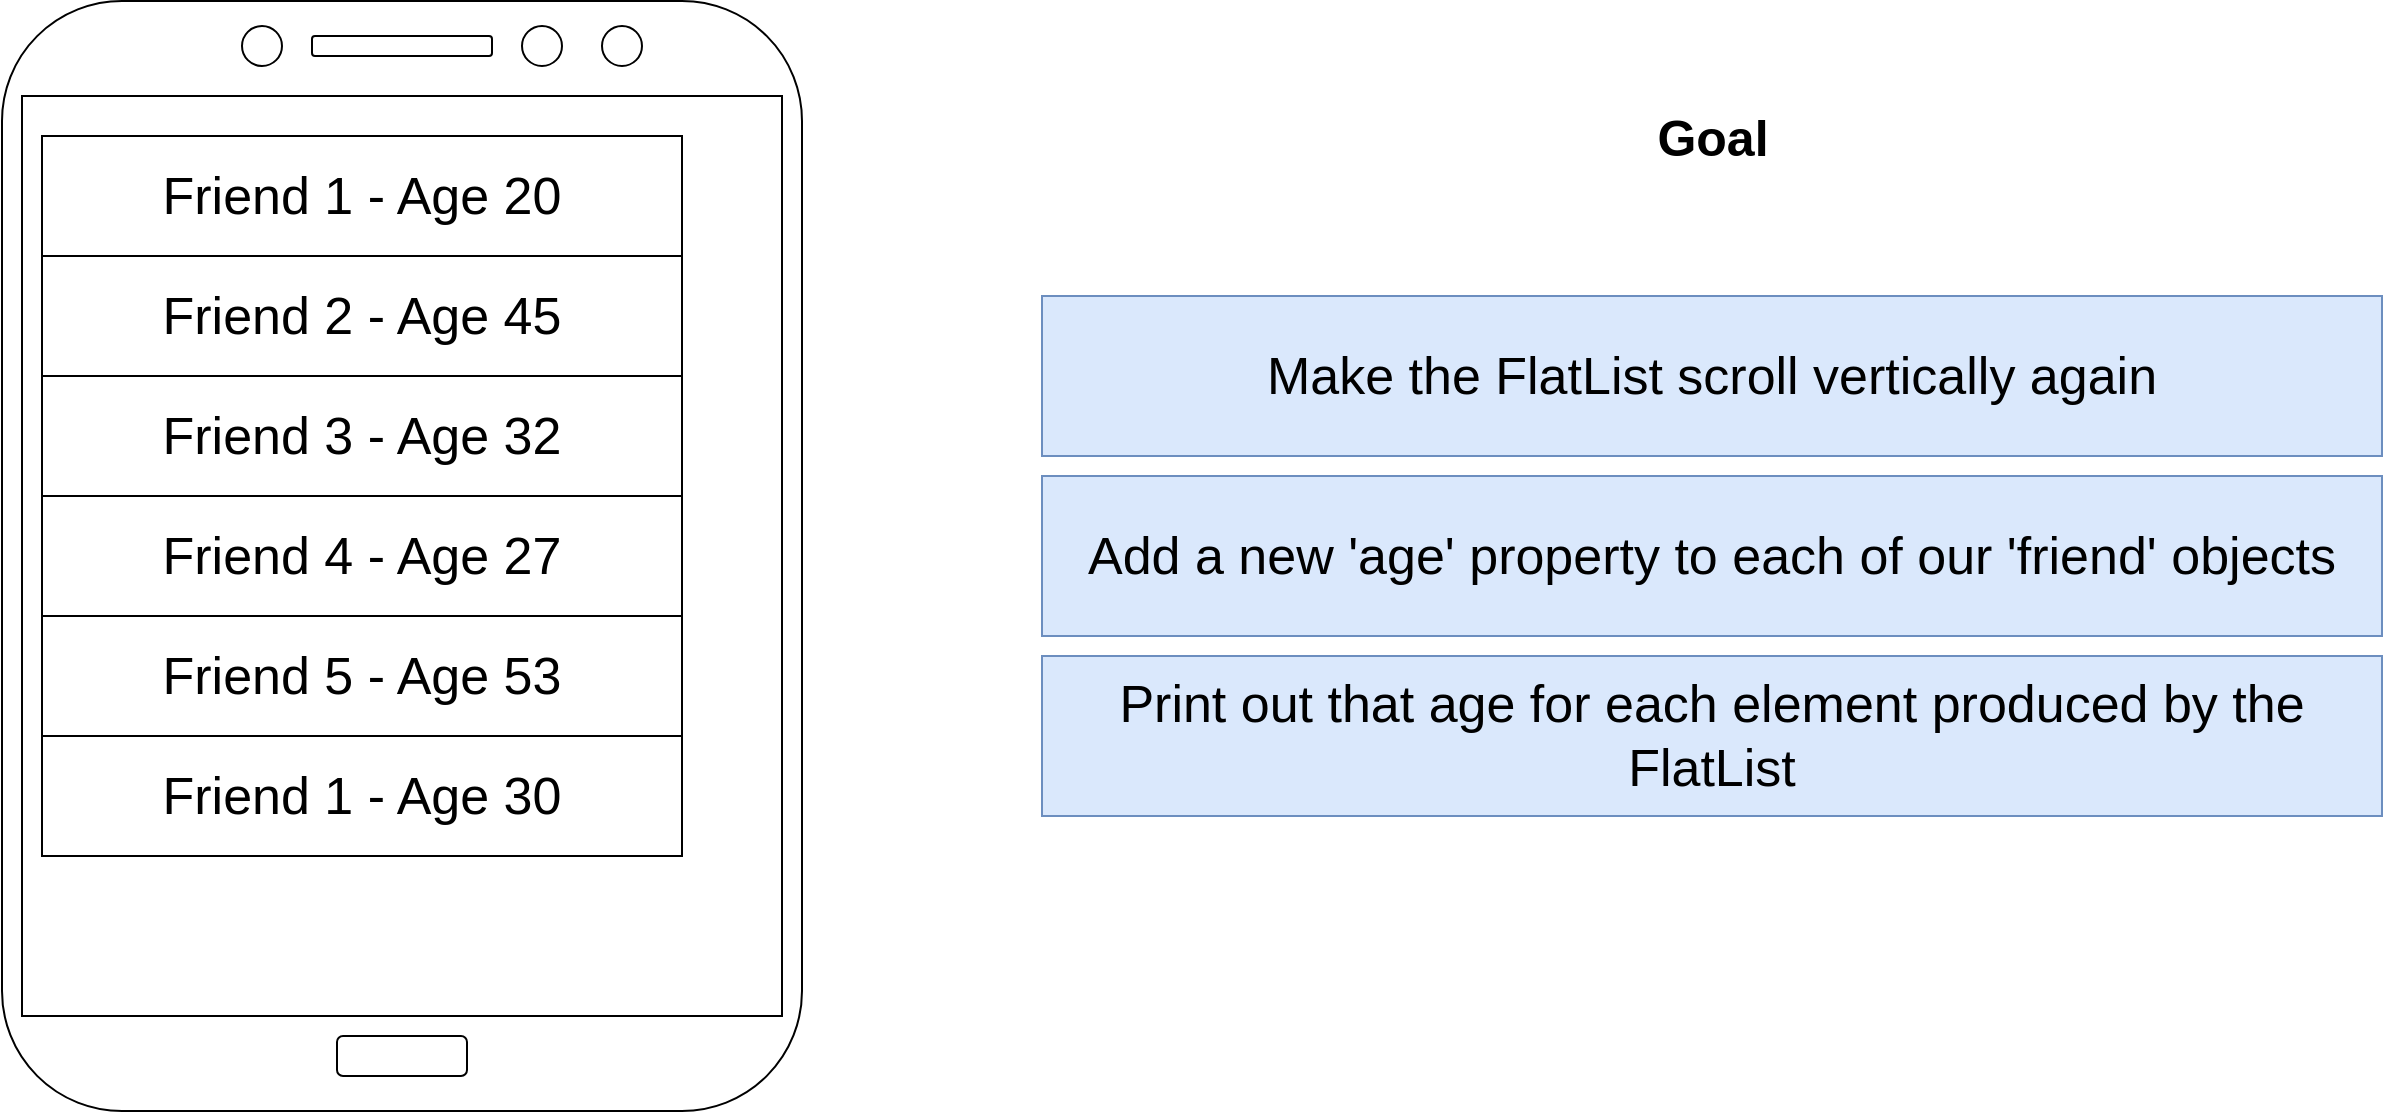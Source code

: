 <mxfile version="15.8.7" type="device"><diagram id="vNc4VtGWhSvWnGIXA2Jk" name="Page-1"><mxGraphModel dx="1695" dy="566" grid="1" gridSize="10" guides="1" tooltips="1" connect="1" arrows="1" fold="1" page="1" pageScale="1" pageWidth="827" pageHeight="1169" math="0" shadow="0"><root><mxCell id="0"/><mxCell id="1" parent="0"/><mxCell id="fAZEna60GZp5MdBuV8YO-1" value="&lt;font style=&quot;font-size: 26px&quot;&gt;Make the FlatList scroll vertically again&lt;/font&gt;" style="rounded=0;whiteSpace=wrap;html=1;fillColor=#dae8fc;strokeColor=#6c8ebf;" vertex="1" parent="1"><mxGeometry x="350" y="240" width="670" height="80" as="geometry"/></mxCell><mxCell id="fAZEna60GZp5MdBuV8YO-2" value="&lt;span style=&quot;font-size: 26px&quot;&gt;Add a new 'age' property to each of our 'friend' objects&lt;/span&gt;" style="rounded=0;whiteSpace=wrap;html=1;fillColor=#dae8fc;strokeColor=#6c8ebf;" vertex="1" parent="1"><mxGeometry x="350" y="330" width="670" height="80" as="geometry"/></mxCell><mxCell id="fAZEna60GZp5MdBuV8YO-3" value="&lt;span style=&quot;font-size: 26px&quot;&gt;Print out that age for each element produced by the FlatList&lt;/span&gt;" style="rounded=0;whiteSpace=wrap;html=1;fillColor=#dae8fc;strokeColor=#6c8ebf;" vertex="1" parent="1"><mxGeometry x="350" y="420" width="670" height="80" as="geometry"/></mxCell><mxCell id="fAZEna60GZp5MdBuV8YO-4" value="&lt;font style=&quot;font-size: 25px&quot;&gt;&lt;b&gt;Goal&lt;/b&gt;&lt;/font&gt;" style="text;html=1;strokeColor=none;fillColor=none;align=center;verticalAlign=middle;whiteSpace=wrap;rounded=0;" vertex="1" parent="1"><mxGeometry x="540.63" y="120" width="288.75" height="80" as="geometry"/></mxCell><mxCell id="fAZEna60GZp5MdBuV8YO-5" value="" style="rounded=1;whiteSpace=wrap;html=1;fontSize=26;" vertex="1" parent="1"><mxGeometry x="-170" y="92.5" width="400" height="555" as="geometry"/></mxCell><mxCell id="fAZEna60GZp5MdBuV8YO-6" value="" style="rounded=0;whiteSpace=wrap;html=1;fontSize=26;" vertex="1" parent="1"><mxGeometry x="-160" y="140" width="380" height="460" as="geometry"/></mxCell><mxCell id="fAZEna60GZp5MdBuV8YO-7" value="" style="rounded=1;whiteSpace=wrap;html=1;fontSize=26;" vertex="1" parent="1"><mxGeometry x="-15" y="110" width="90" height="10" as="geometry"/></mxCell><mxCell id="fAZEna60GZp5MdBuV8YO-8" value="" style="rounded=1;whiteSpace=wrap;html=1;fontSize=26;" vertex="1" parent="1"><mxGeometry x="-2.5" y="610" width="65" height="20" as="geometry"/></mxCell><mxCell id="fAZEna60GZp5MdBuV8YO-9" value="" style="ellipse;whiteSpace=wrap;html=1;aspect=fixed;fontSize=26;" vertex="1" parent="1"><mxGeometry x="-50" y="105" width="20" height="20" as="geometry"/></mxCell><mxCell id="fAZEna60GZp5MdBuV8YO-10" value="" style="ellipse;whiteSpace=wrap;html=1;aspect=fixed;fontSize=26;" vertex="1" parent="1"><mxGeometry x="90" y="105" width="20" height="20" as="geometry"/></mxCell><mxCell id="fAZEna60GZp5MdBuV8YO-11" value="" style="ellipse;whiteSpace=wrap;html=1;aspect=fixed;fontSize=26;" vertex="1" parent="1"><mxGeometry x="130" y="105" width="20" height="20" as="geometry"/></mxCell><mxCell id="fAZEna60GZp5MdBuV8YO-12" value="Friend 1 - Age 20" style="rounded=0;whiteSpace=wrap;html=1;fontSize=26;" vertex="1" parent="1"><mxGeometry x="-150" y="160" width="320" height="60" as="geometry"/></mxCell><mxCell id="fAZEna60GZp5MdBuV8YO-13" value="&lt;span&gt;Friend 2 - Age 45&lt;/span&gt;" style="rounded=0;whiteSpace=wrap;html=1;fontSize=26;" vertex="1" parent="1"><mxGeometry x="-150" y="220" width="320" height="60" as="geometry"/></mxCell><mxCell id="fAZEna60GZp5MdBuV8YO-14" value="&lt;span&gt;Friend 3 - Age 32&lt;/span&gt;" style="rounded=0;whiteSpace=wrap;html=1;fontSize=26;" vertex="1" parent="1"><mxGeometry x="-150" y="280" width="320" height="60" as="geometry"/></mxCell><mxCell id="fAZEna60GZp5MdBuV8YO-15" value="&lt;span&gt;Friend 4 - Age 27&lt;/span&gt;" style="rounded=0;whiteSpace=wrap;html=1;fontSize=26;" vertex="1" parent="1"><mxGeometry x="-150" y="340" width="320" height="60" as="geometry"/></mxCell><mxCell id="fAZEna60GZp5MdBuV8YO-16" value="&lt;span&gt;Friend 5 - Age 53&lt;/span&gt;" style="rounded=0;whiteSpace=wrap;html=1;fontSize=26;" vertex="1" parent="1"><mxGeometry x="-150" y="400" width="320" height="60" as="geometry"/></mxCell><mxCell id="fAZEna60GZp5MdBuV8YO-17" value="&lt;span&gt;Friend 1 - Age 30&lt;/span&gt;" style="rounded=0;whiteSpace=wrap;html=1;fontSize=26;" vertex="1" parent="1"><mxGeometry x="-150" y="460" width="320" height="60" as="geometry"/></mxCell></root></mxGraphModel></diagram></mxfile>